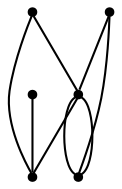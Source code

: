 graph {
  node [shape=point,comment="{\"directed\":false,\"doi\":\"10.1007/978-3-540-77537-9_29\",\"figure\":\"1\"}"]

  v0 [pos="1442.697828301718,807.7519477613046"]
  v1 [pos="1311.475241816321,789.6829151962744"]
  v2 [pos="1385.6554084245547,771.9264199459194"]
  v3 [pos="1243.7999340500942,802.2499172326292"]
  v4 [pos="1360.0113641073538,708.1532890088633"]
  v5 [pos="1275.9488372093022,738.2892257459238"]

  v0 -- v3 [id="-1",pos="1442.697828301718,807.7519477613046 1444.378275884584,826.9297436569678 1380.572486345158,878.4443393822875 1344.2454489774482,885.6676783937398 1295.2924199303914,895.3964040351639 1224.4439125238462,844.261127102014 1243.7999340500942,802.2499172326292"]
  v5 -- v3 [id="-2",pos="1275.9488372093022,738.2892257459238 1243.7999340500942,802.2499172326292 1243.7999340500942,802.2499172326292 1243.7999340500942,802.2499172326292"]
  v1 -- v3 [id="-3",pos="1311.475241816321,789.6829151962744 1243.7999340500942,802.2499172326292 1243.7999340500942,802.2499172326292 1243.7999340500942,802.2499172326292"]
  v4 -- v2 [id="-4",pos="1360.0113641073538,708.1532890088633 1385.6554084245547,771.9264199459194 1385.6554084245547,771.9264199459194 1385.6554084245547,771.9264199459194"]
  v2 -- v0 [id="-5",pos="1385.6554084245547,771.9264199459194 1442.697828301718,807.7519477613046 1442.697828301718,807.7519477613046 1442.697828301718,807.7519477613046"]
  v5 -- v1 [id="-6",pos="1275.9488372093022,738.2892257459238 1311.475241816321,789.6829151962744 1311.475241816321,789.6829151962744 1311.475241816321,789.6829151962744"]
  v3 -- v2 [id="-7",pos="1243.7999340500942,802.2499172326292 1241.7150821419648,832.1025733022981 1269.3898011673327,846.1116736440949 1287.9535885123319,851.2801783937399 1323.6343170166015,861.208866859205 1388.0864154194676,792.5422436569678 1385.6554084245547,771.9264199459194"]
  v3 -- v1 [id="-8",pos="1243.7999340500942,802.2499172326292 1243.0118991585664,823.5827832077491 1279.351407144236,825.9920045101284 1294.3333276083301,817.005380087188 1307.3096418513808,809.219041419752 1305.1830197356467,801.9165822578201 1311.475241816321,789.6829151962744"]
}